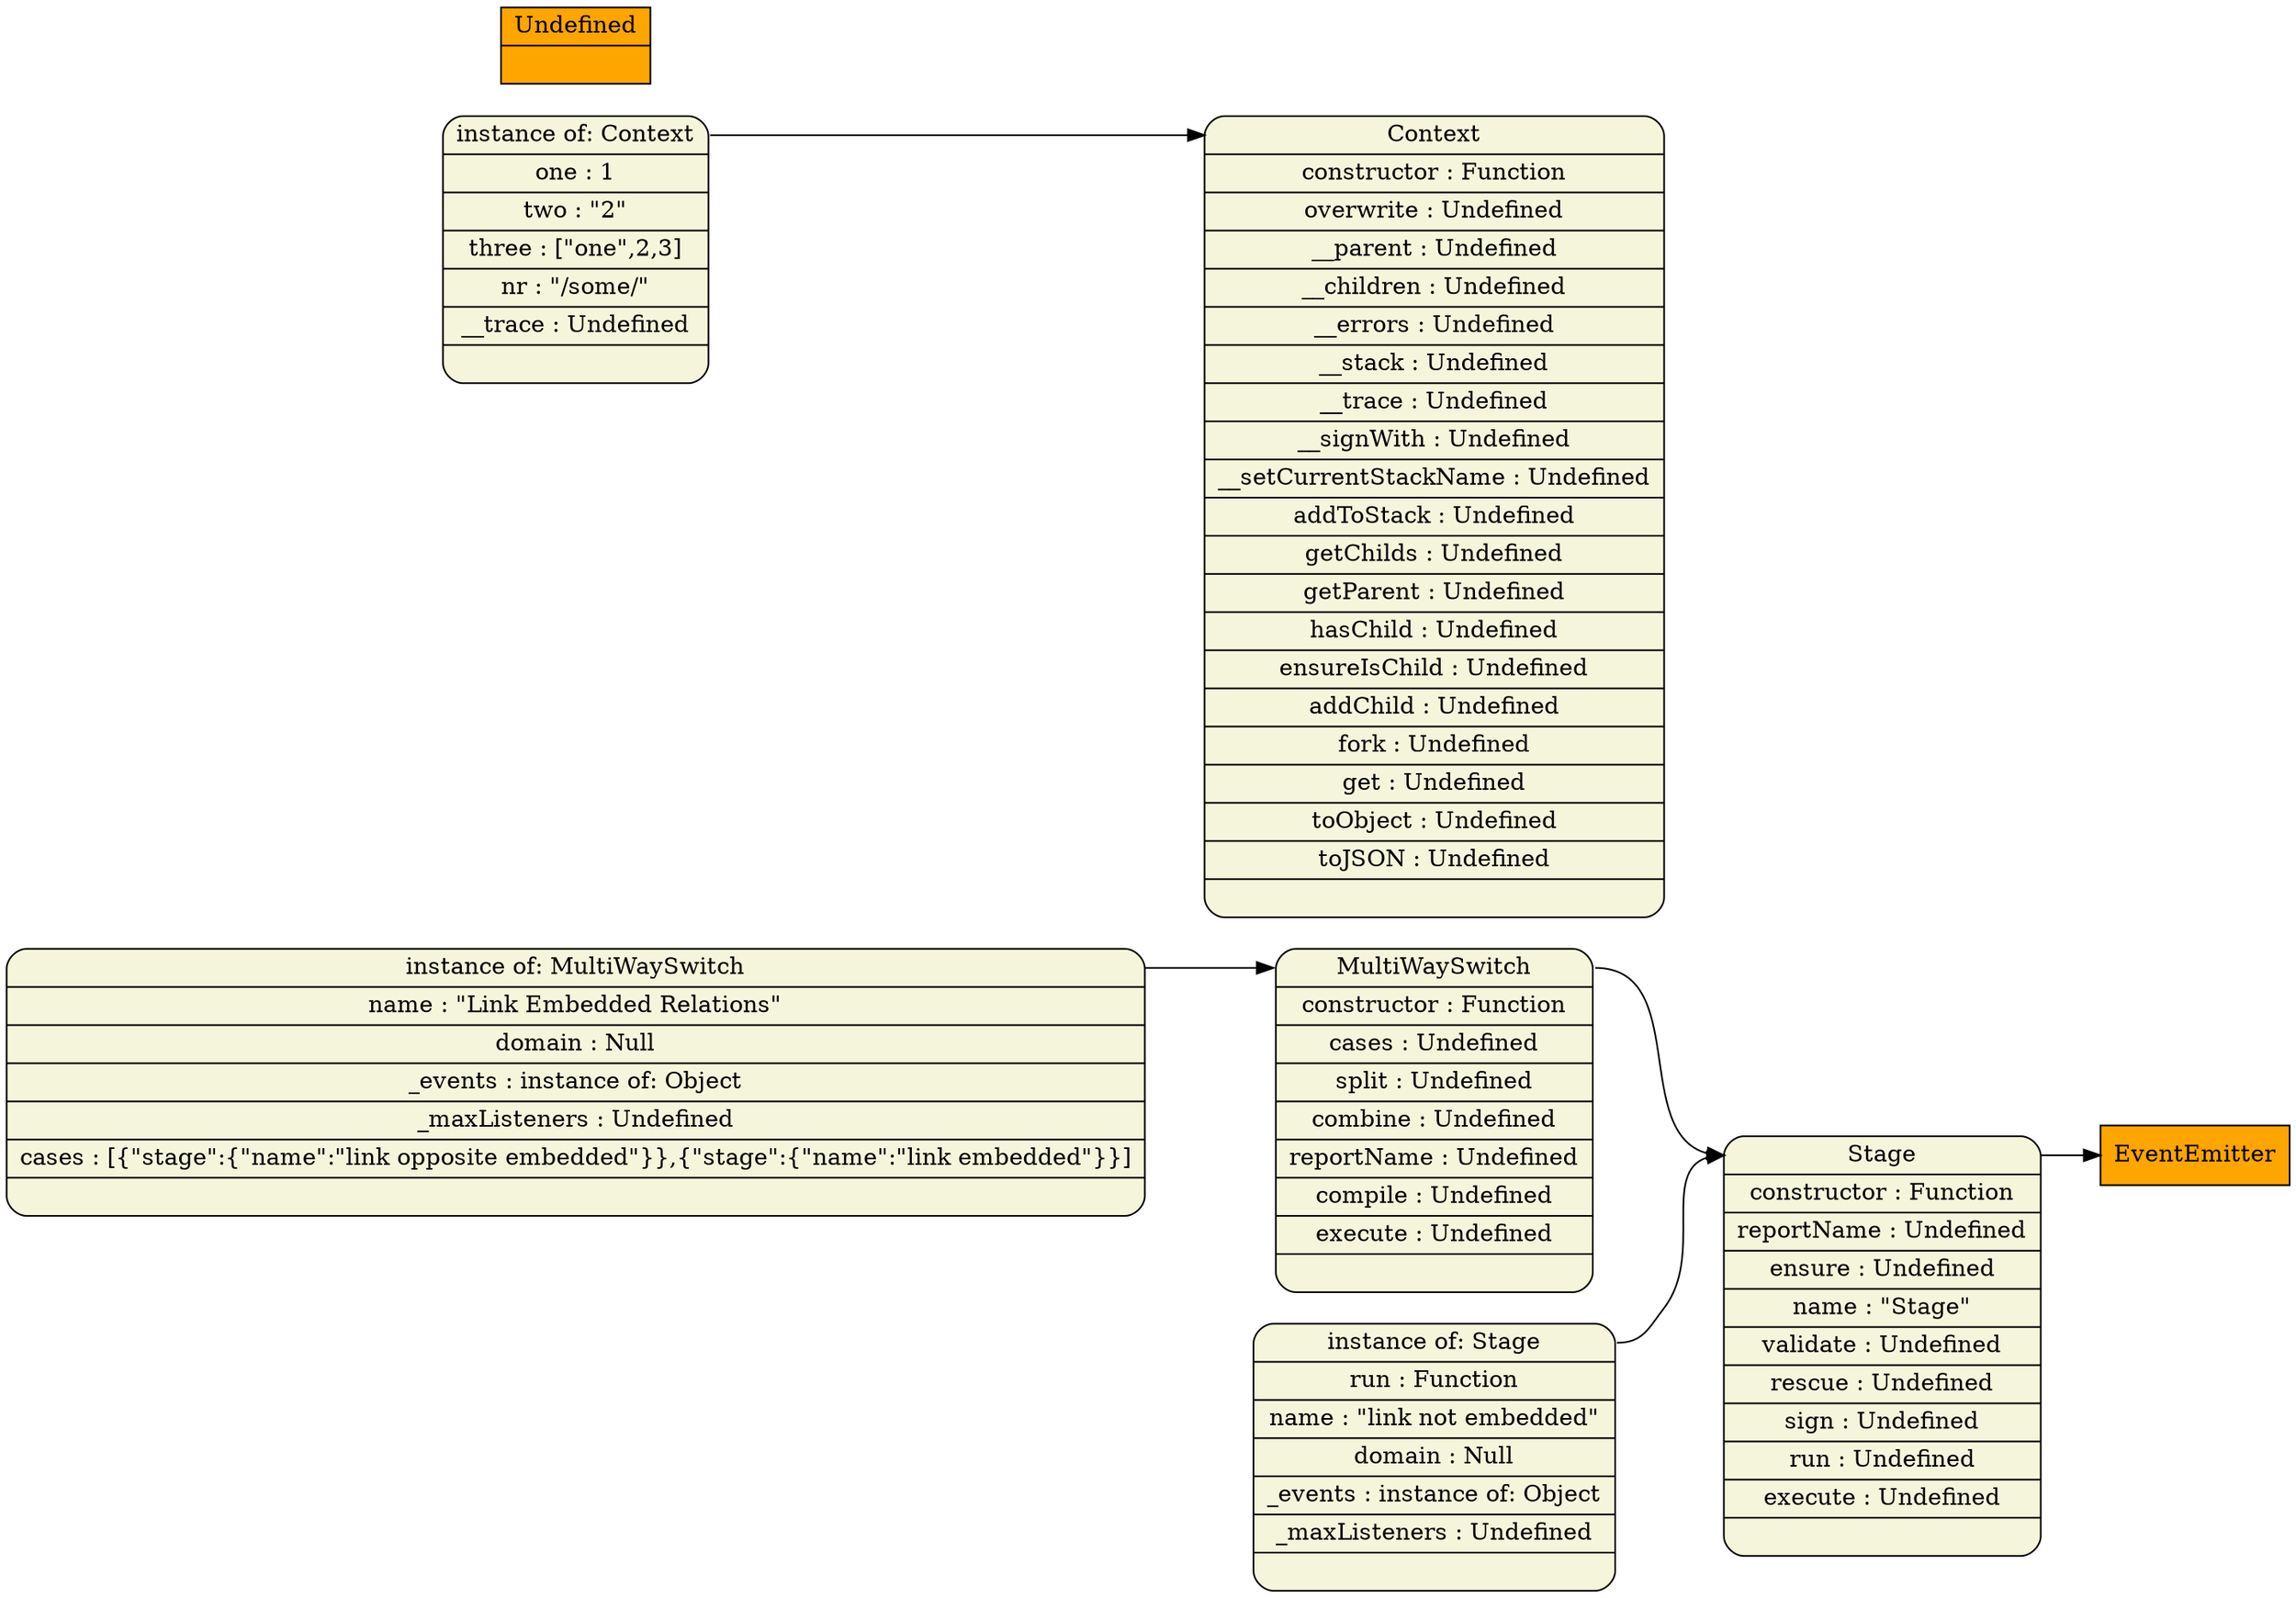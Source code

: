 digraph sample {
	rankdir=LR
// object instance
	node [shape=Mrecord, fillcolor=beige, style=filled];
	"instance of: MultiWaySwitch" [label="<__proto__> instance of: MultiWaySwitch|<name> name : \"Link Embedded Relations\"|<domain> domain : Null|<_events> _events : instance of: Object|<_maxListeners> _maxListeners : Undefined|<cases> cases : \[
\{\"stage\":\{\"name\":\"link opposite embedded\"\}\},
\{\"stage\":\{\"name\":\"link embedded\"\}\}
\]|" ];

// references
// в принципе по интересу можно сделать.... позже
//instance links
	"instance of: MultiWaySwitch":__proto__ -> "MultiWaySwitch":__proto__
// object instance
	node [shape=Mrecord, fillcolor=beige, style=filled];
	"instance of: Stage" [label="<__proto__> instance of: Stage|<run> run : Function|<name> name : \"link not embedded\"|<domain> domain : Null|<_events> _events : instance of: Object|<_maxListeners> _maxListeners : Undefined|" ];

// references
// в принципе по интересу можно сделать.... позже
//instance links
	"instance of: Stage":__proto__ -> "Stage":__proto__
// object instance
	node [shape=Mrecord, fillcolor=beige, style=filled];
	"instance of: Context" [label="<__proto__> instance of: Context|<one> one : 1|<two> two : \"2\"|<three> three : \[
\"one\",
2,
3
\]|<nr> nr : \"/some/\"|<__trace> __trace : Undefined|" ];

// references
// в принципе по интересу можно сделать.... позже
//instance links
	"instance of: Context":__proto__ -> "Context":__proto__
// type
	node [shape = record, fillcolor=orange, style=filled];
	"MultiWaySwitch" [label="<__proto__> MultiWaySwitch|<constructor> constructor : Function|<cases> cases : Undefined|<split> split : Undefined|<combine> combine : Undefined|<reportName> reportName : Undefined|<compile> compile : Undefined|<execute> execute : Undefined|" ];

// references
// в принципе по интересу можно сделать.... позже
//instance links
	"MultiWaySwitch":__proto__ -> "Stage":__proto__
// type
	node [shape = record, fillcolor=orange, style=filled];
	"Undefined" [label="<__proto__> Undefined|" ];

// references
// в принципе по интересу можно сделать.... позже
//instance links
	"Undefined":__proto__ 
// type
	node [shape = record, fillcolor=orange, style=filled];
	"Stage" [label="<__proto__> Stage|<constructor> constructor : Function|<reportName> reportName : Undefined|<ensure> ensure : Undefined|<name> name : \"Stage\"|<validate> validate : Undefined|<rescue> rescue : Undefined|<sign> sign : Undefined|<run> run : Undefined|<execute> execute : Undefined|" ];

// references
// в принципе по интересу можно сделать.... позже
//instance links
	"Stage":__proto__ -> "EventEmitter":__proto__
// type
	node [shape = record, fillcolor=orange, style=filled];
	"Context" [label="<__proto__> Context|<constructor> constructor : Function|<overwrite> overwrite : Undefined|<__parent> __parent : Undefined|<__children> __children : Undefined|<__errors> __errors : Undefined|<__stack> __stack : Undefined|<__trace> __trace : Undefined|<__signWith> __signWith : Undefined|<__setCurrentStackName> __setCurrentStackName : Undefined|<addToStack> addToStack : Undefined|<getChilds> getChilds : Undefined|<getParent> getParent : Undefined|<hasChild> hasChild : Undefined|<ensureIsChild> ensureIsChild : Undefined|<addChild> addChild : Undefined|<fork> fork : Undefined|<get> get : Undefined|<toObject> toObject : Undefined|<toJSON> toJSON : Undefined|" ];

// references
// в принципе по интересу можно сделать.... позже
//instance links
	"Context":__proto__ 

}